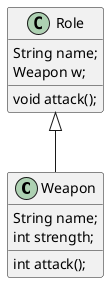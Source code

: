 @startuml

class Weapon{
String name;
int strength;
int attack();
}
class Role{
String name;
Weapon w;
void attack();
}
Role<|--Weapon
@enduml